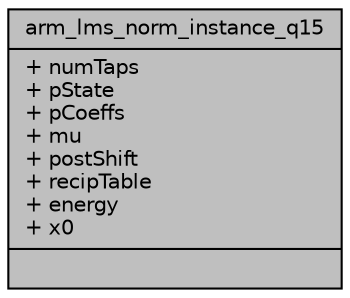 digraph "arm_lms_norm_instance_q15"
{
  edge [fontname="Helvetica",fontsize="10",labelfontname="Helvetica",labelfontsize="10"];
  node [fontname="Helvetica",fontsize="10",shape=record];
  Node1 [label="{arm_lms_norm_instance_q15\n|+ numTaps\l+ pState\l+ pCoeffs\l+ mu\l+ postShift\l+ recipTable\l+ energy\l+ x0\l|}",height=0.2,width=0.4,color="black", fillcolor="grey75", style="filled", fontcolor="black"];
}
